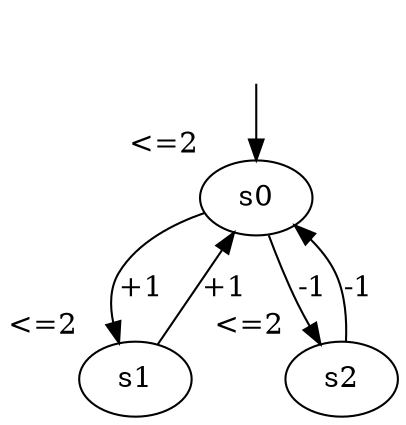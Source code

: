 digraph G {
    si[style=invis]
    s0[xlabel="<=2"]
    s1[xlabel="<=2"]
    s2[xlabel="<=2"]
    si -> s0
    s0 -> s1[label="+1"]
    s1 -> s0[label="+1"]
    s2 -> s0[label="-1"]
    s0 -> s2[label="-1"]
}